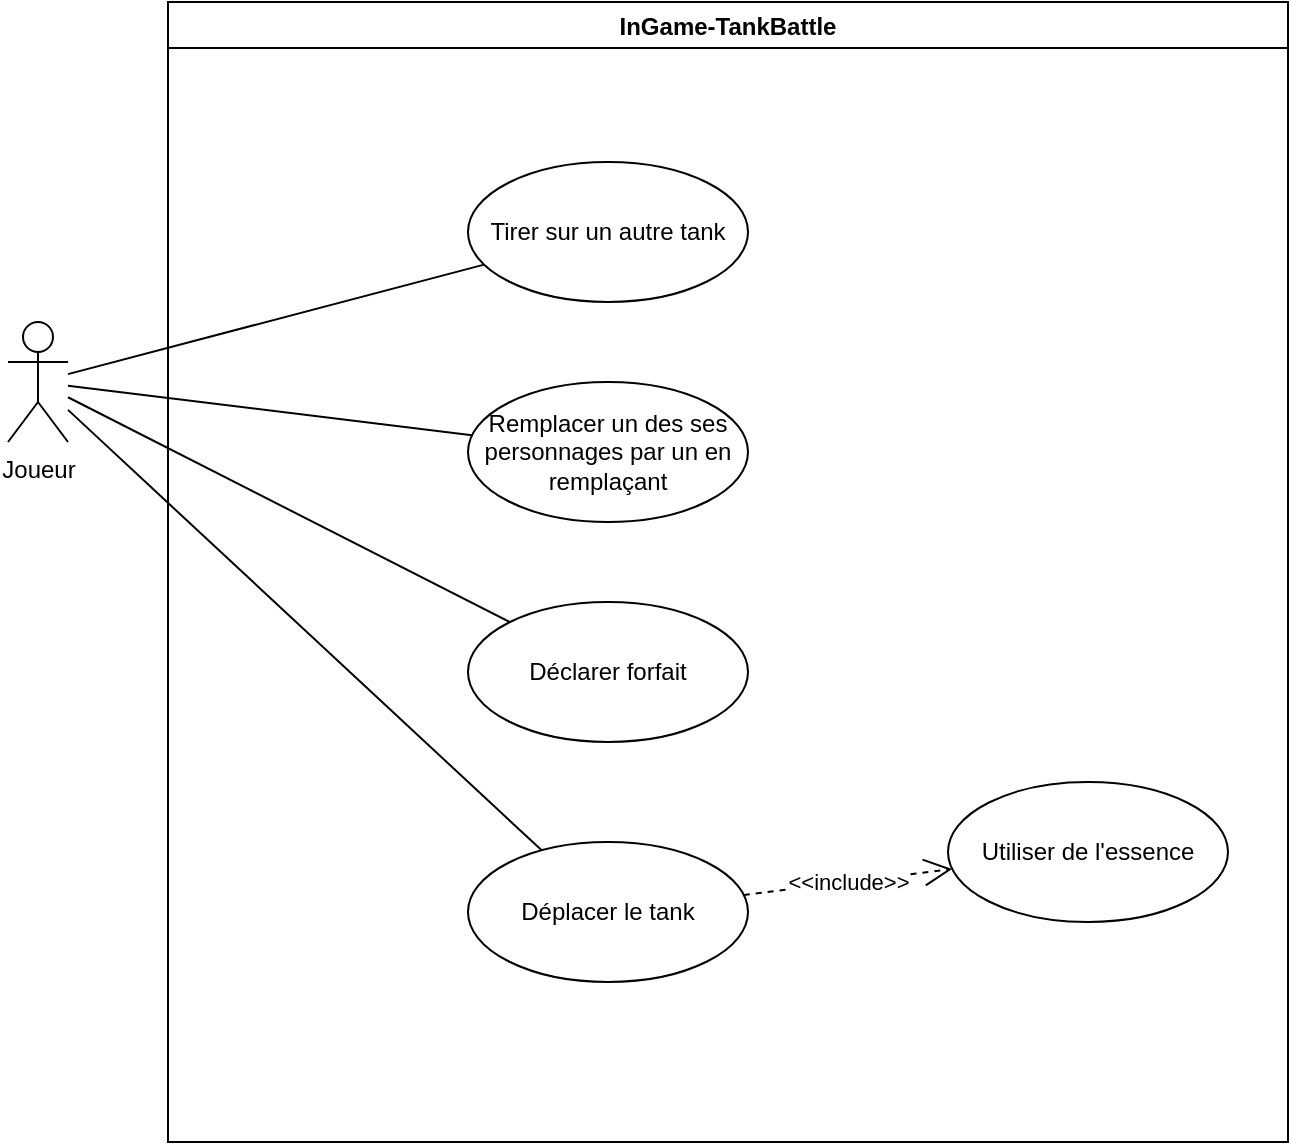<mxfile version="17.0.0" type="device"><diagram id="1Z_4aX52P-Y5NvM1duzK" name="Page-1"><mxGraphModel dx="1053" dy="553" grid="1" gridSize="10" guides="1" tooltips="1" connect="1" arrows="1" fold="1" page="1" pageScale="1" pageWidth="827" pageHeight="1169" math="0" shadow="0"><root><mxCell id="0"/><mxCell id="1" parent="0"/><mxCell id="aKHJZKb7mykoBImltX5v-1" value="InGame-TankBattle" style="swimlane;" vertex="1" parent="1"><mxGeometry x="160" y="20" width="560" height="570" as="geometry"/></mxCell><mxCell id="aKHJZKb7mykoBImltX5v-3" value="Tirer sur un autre tank" style="ellipse;whiteSpace=wrap;html=1;" vertex="1" parent="aKHJZKb7mykoBImltX5v-1"><mxGeometry x="150" y="80" width="140" height="70" as="geometry"/></mxCell><mxCell id="aKHJZKb7mykoBImltX5v-4" value="Remplacer un des ses personnages par un en remplaçant" style="ellipse;whiteSpace=wrap;html=1;" vertex="1" parent="aKHJZKb7mykoBImltX5v-1"><mxGeometry x="150" y="190" width="140" height="70" as="geometry"/></mxCell><mxCell id="aKHJZKb7mykoBImltX5v-7" value="Déclarer forfait" style="ellipse;whiteSpace=wrap;html=1;" vertex="1" parent="aKHJZKb7mykoBImltX5v-1"><mxGeometry x="150" y="300" width="140" height="70" as="geometry"/></mxCell><mxCell id="aKHJZKb7mykoBImltX5v-9" value="Déplacer le tank" style="ellipse;whiteSpace=wrap;html=1;" vertex="1" parent="aKHJZKb7mykoBImltX5v-1"><mxGeometry x="150" y="420" width="140" height="70" as="geometry"/></mxCell><mxCell id="aKHJZKb7mykoBImltX5v-11" value="Utiliser de l'essence" style="ellipse;whiteSpace=wrap;html=1;" vertex="1" parent="aKHJZKb7mykoBImltX5v-1"><mxGeometry x="390" y="390" width="140" height="70" as="geometry"/></mxCell><mxCell id="aKHJZKb7mykoBImltX5v-13" value="&amp;lt;&amp;lt;include&amp;gt;&amp;gt;" style="endArrow=open;endSize=12;dashed=1;html=1;rounded=0;" edge="1" parent="aKHJZKb7mykoBImltX5v-1" source="aKHJZKb7mykoBImltX5v-9" target="aKHJZKb7mykoBImltX5v-11"><mxGeometry width="160" relative="1" as="geometry"><mxPoint x="350" y="270" as="sourcePoint"/><mxPoint x="330" y="410" as="targetPoint"/></mxGeometry></mxCell><mxCell id="aKHJZKb7mykoBImltX5v-2" value="Joueur" style="shape=umlActor;verticalLabelPosition=bottom;verticalAlign=top;html=1;" vertex="1" parent="1"><mxGeometry x="80" y="180" width="30" height="60" as="geometry"/></mxCell><mxCell id="aKHJZKb7mykoBImltX5v-5" value="" style="endArrow=none;html=1;rounded=0;" edge="1" parent="1" source="aKHJZKb7mykoBImltX5v-2" target="aKHJZKb7mykoBImltX5v-4"><mxGeometry width="50" height="50" relative="1" as="geometry"><mxPoint x="390" y="300" as="sourcePoint"/><mxPoint x="440" y="250" as="targetPoint"/></mxGeometry></mxCell><mxCell id="aKHJZKb7mykoBImltX5v-6" value="" style="endArrow=none;html=1;rounded=0;" edge="1" parent="1" source="aKHJZKb7mykoBImltX5v-2" target="aKHJZKb7mykoBImltX5v-3"><mxGeometry width="50" height="50" relative="1" as="geometry"><mxPoint x="390" y="300" as="sourcePoint"/><mxPoint x="440" y="250" as="targetPoint"/></mxGeometry></mxCell><mxCell id="aKHJZKb7mykoBImltX5v-8" value="" style="endArrow=none;html=1;rounded=0;" edge="1" parent="1" source="aKHJZKb7mykoBImltX5v-2" target="aKHJZKb7mykoBImltX5v-7"><mxGeometry width="50" height="50" relative="1" as="geometry"><mxPoint x="120" y="222.368" as="sourcePoint"/><mxPoint x="323.249" y="254.46" as="targetPoint"/></mxGeometry></mxCell><mxCell id="aKHJZKb7mykoBImltX5v-10" value="" style="endArrow=none;html=1;rounded=0;" edge="1" parent="1" source="aKHJZKb7mykoBImltX5v-2" target="aKHJZKb7mykoBImltX5v-9"><mxGeometry width="50" height="50" relative="1" as="geometry"><mxPoint x="120" y="228.158" as="sourcePoint"/><mxPoint x="342.624" y="349.234" as="targetPoint"/></mxGeometry></mxCell></root></mxGraphModel></diagram></mxfile>